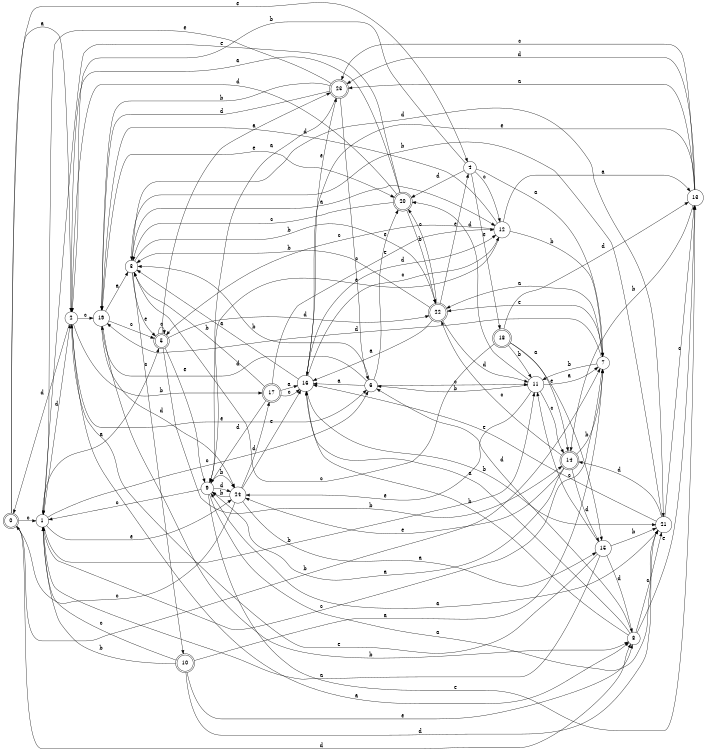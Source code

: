 digraph n20_10 {
__start0 [label="" shape="none"];

rankdir=LR;
size="8,5";

s0 [style="rounded,filled", color="black", fillcolor="white" shape="doublecircle", label="0"];
s1 [style="filled", color="black", fillcolor="white" shape="circle", label="1"];
s2 [style="filled", color="black", fillcolor="white" shape="circle", label="2"];
s3 [style="filled", color="black", fillcolor="white" shape="circle", label="3"];
s4 [style="filled", color="black", fillcolor="white" shape="circle", label="4"];
s5 [style="rounded,filled", color="black", fillcolor="white" shape="doublecircle", label="5"];
s6 [style="filled", color="black", fillcolor="white" shape="circle", label="6"];
s7 [style="filled", color="black", fillcolor="white" shape="circle", label="7"];
s8 [style="filled", color="black", fillcolor="white" shape="circle", label="8"];
s9 [style="filled", color="black", fillcolor="white" shape="circle", label="9"];
s10 [style="rounded,filled", color="black", fillcolor="white" shape="doublecircle", label="10"];
s11 [style="filled", color="black", fillcolor="white" shape="circle", label="11"];
s12 [style="filled", color="black", fillcolor="white" shape="circle", label="12"];
s13 [style="filled", color="black", fillcolor="white" shape="circle", label="13"];
s14 [style="rounded,filled", color="black", fillcolor="white" shape="doublecircle", label="14"];
s15 [style="filled", color="black", fillcolor="white" shape="circle", label="15"];
s16 [style="filled", color="black", fillcolor="white" shape="circle", label="16"];
s17 [style="rounded,filled", color="black", fillcolor="white" shape="doublecircle", label="17"];
s18 [style="rounded,filled", color="black", fillcolor="white" shape="doublecircle", label="18"];
s19 [style="filled", color="black", fillcolor="white" shape="circle", label="19"];
s20 [style="rounded,filled", color="black", fillcolor="white" shape="doublecircle", label="20"];
s21 [style="filled", color="black", fillcolor="white" shape="circle", label="21"];
s22 [style="rounded,filled", color="black", fillcolor="white" shape="doublecircle", label="22"];
s23 [style="rounded,filled", color="black", fillcolor="white" shape="doublecircle", label="23"];
s24 [style="filled", color="black", fillcolor="white" shape="circle", label="24"];
s0 -> s2 [label="a"];
s0 -> s7 [label="b"];
s0 -> s1 [label="c"];
s0 -> s8 [label="d"];
s0 -> s4 [label="e"];
s1 -> s5 [label="a"];
s1 -> s11 [label="b"];
s1 -> s6 [label="c"];
s1 -> s2 [label="d"];
s1 -> s24 [label="e"];
s2 -> s8 [label="a"];
s2 -> s17 [label="b"];
s2 -> s19 [label="c"];
s2 -> s0 [label="d"];
s2 -> s6 [label="e"];
s3 -> s12 [label="a"];
s3 -> s22 [label="b"];
s3 -> s10 [label="c"];
s3 -> s21 [label="d"];
s3 -> s5 [label="e"];
s4 -> s7 [label="a"];
s4 -> s2 [label="b"];
s4 -> s12 [label="c"];
s4 -> s20 [label="d"];
s4 -> s18 [label="e"];
s5 -> s23 [label="a"];
s5 -> s14 [label="b"];
s5 -> s5 [label="c"];
s5 -> s22 [label="d"];
s5 -> s9 [label="e"];
s6 -> s16 [label="a"];
s6 -> s3 [label="b"];
s6 -> s11 [label="c"];
s6 -> s19 [label="d"];
s6 -> s20 [label="e"];
s7 -> s22 [label="a"];
s7 -> s11 [label="b"];
s7 -> s1 [label="c"];
s7 -> s19 [label="d"];
s7 -> s22 [label="e"];
s8 -> s16 [label="a"];
s8 -> s16 [label="b"];
s8 -> s21 [label="c"];
s8 -> s6 [label="d"];
s8 -> s13 [label="e"];
s9 -> s21 [label="a"];
s9 -> s24 [label="b"];
s9 -> s1 [label="c"];
s9 -> s24 [label="d"];
s9 -> s13 [label="e"];
s10 -> s7 [label="a"];
s10 -> s1 [label="b"];
s10 -> s1 [label="c"];
s10 -> s21 [label="d"];
s10 -> s8 [label="e"];
s11 -> s7 [label="a"];
s11 -> s6 [label="b"];
s11 -> s14 [label="c"];
s11 -> s20 [label="d"];
s11 -> s24 [label="e"];
s12 -> s13 [label="a"];
s12 -> s7 [label="b"];
s12 -> s5 [label="c"];
s12 -> s19 [label="d"];
s12 -> s9 [label="e"];
s13 -> s23 [label="a"];
s13 -> s14 [label="b"];
s13 -> s23 [label="c"];
s13 -> s23 [label="d"];
s13 -> s16 [label="e"];
s14 -> s9 [label="a"];
s14 -> s7 [label="b"];
s14 -> s22 [label="c"];
s14 -> s15 [label="d"];
s14 -> s24 [label="e"];
s15 -> s1 [label="a"];
s15 -> s21 [label="b"];
s15 -> s11 [label="c"];
s15 -> s8 [label="d"];
s15 -> s2 [label="e"];
s16 -> s3 [label="a"];
s16 -> s21 [label="b"];
s16 -> s12 [label="c"];
s16 -> s12 [label="d"];
s16 -> s23 [label="e"];
s17 -> s16 [label="a"];
s17 -> s3 [label="b"];
s17 -> s16 [label="c"];
s17 -> s9 [label="d"];
s17 -> s12 [label="e"];
s18 -> s14 [label="a"];
s18 -> s11 [label="b"];
s18 -> s3 [label="c"];
s18 -> s13 [label="d"];
s18 -> s15 [label="e"];
s19 -> s3 [label="a"];
s19 -> s8 [label="b"];
s19 -> s5 [label="c"];
s19 -> s24 [label="d"];
s19 -> s20 [label="e"];
s20 -> s2 [label="a"];
s20 -> s22 [label="b"];
s20 -> s3 [label="c"];
s20 -> s2 [label="d"];
s20 -> s1 [label="e"];
s21 -> s9 [label="a"];
s21 -> s3 [label="b"];
s21 -> s13 [label="c"];
s21 -> s14 [label="d"];
s21 -> s16 [label="e"];
s22 -> s16 [label="a"];
s22 -> s3 [label="b"];
s22 -> s20 [label="c"];
s22 -> s11 [label="d"];
s22 -> s4 [label="e"];
s23 -> s9 [label="a"];
s23 -> s19 [label="b"];
s23 -> s6 [label="c"];
s23 -> s19 [label="d"];
s23 -> s1 [label="e"];
s24 -> s15 [label="a"];
s24 -> s9 [label="b"];
s24 -> s0 [label="c"];
s24 -> s17 [label="d"];
s24 -> s16 [label="e"];

}